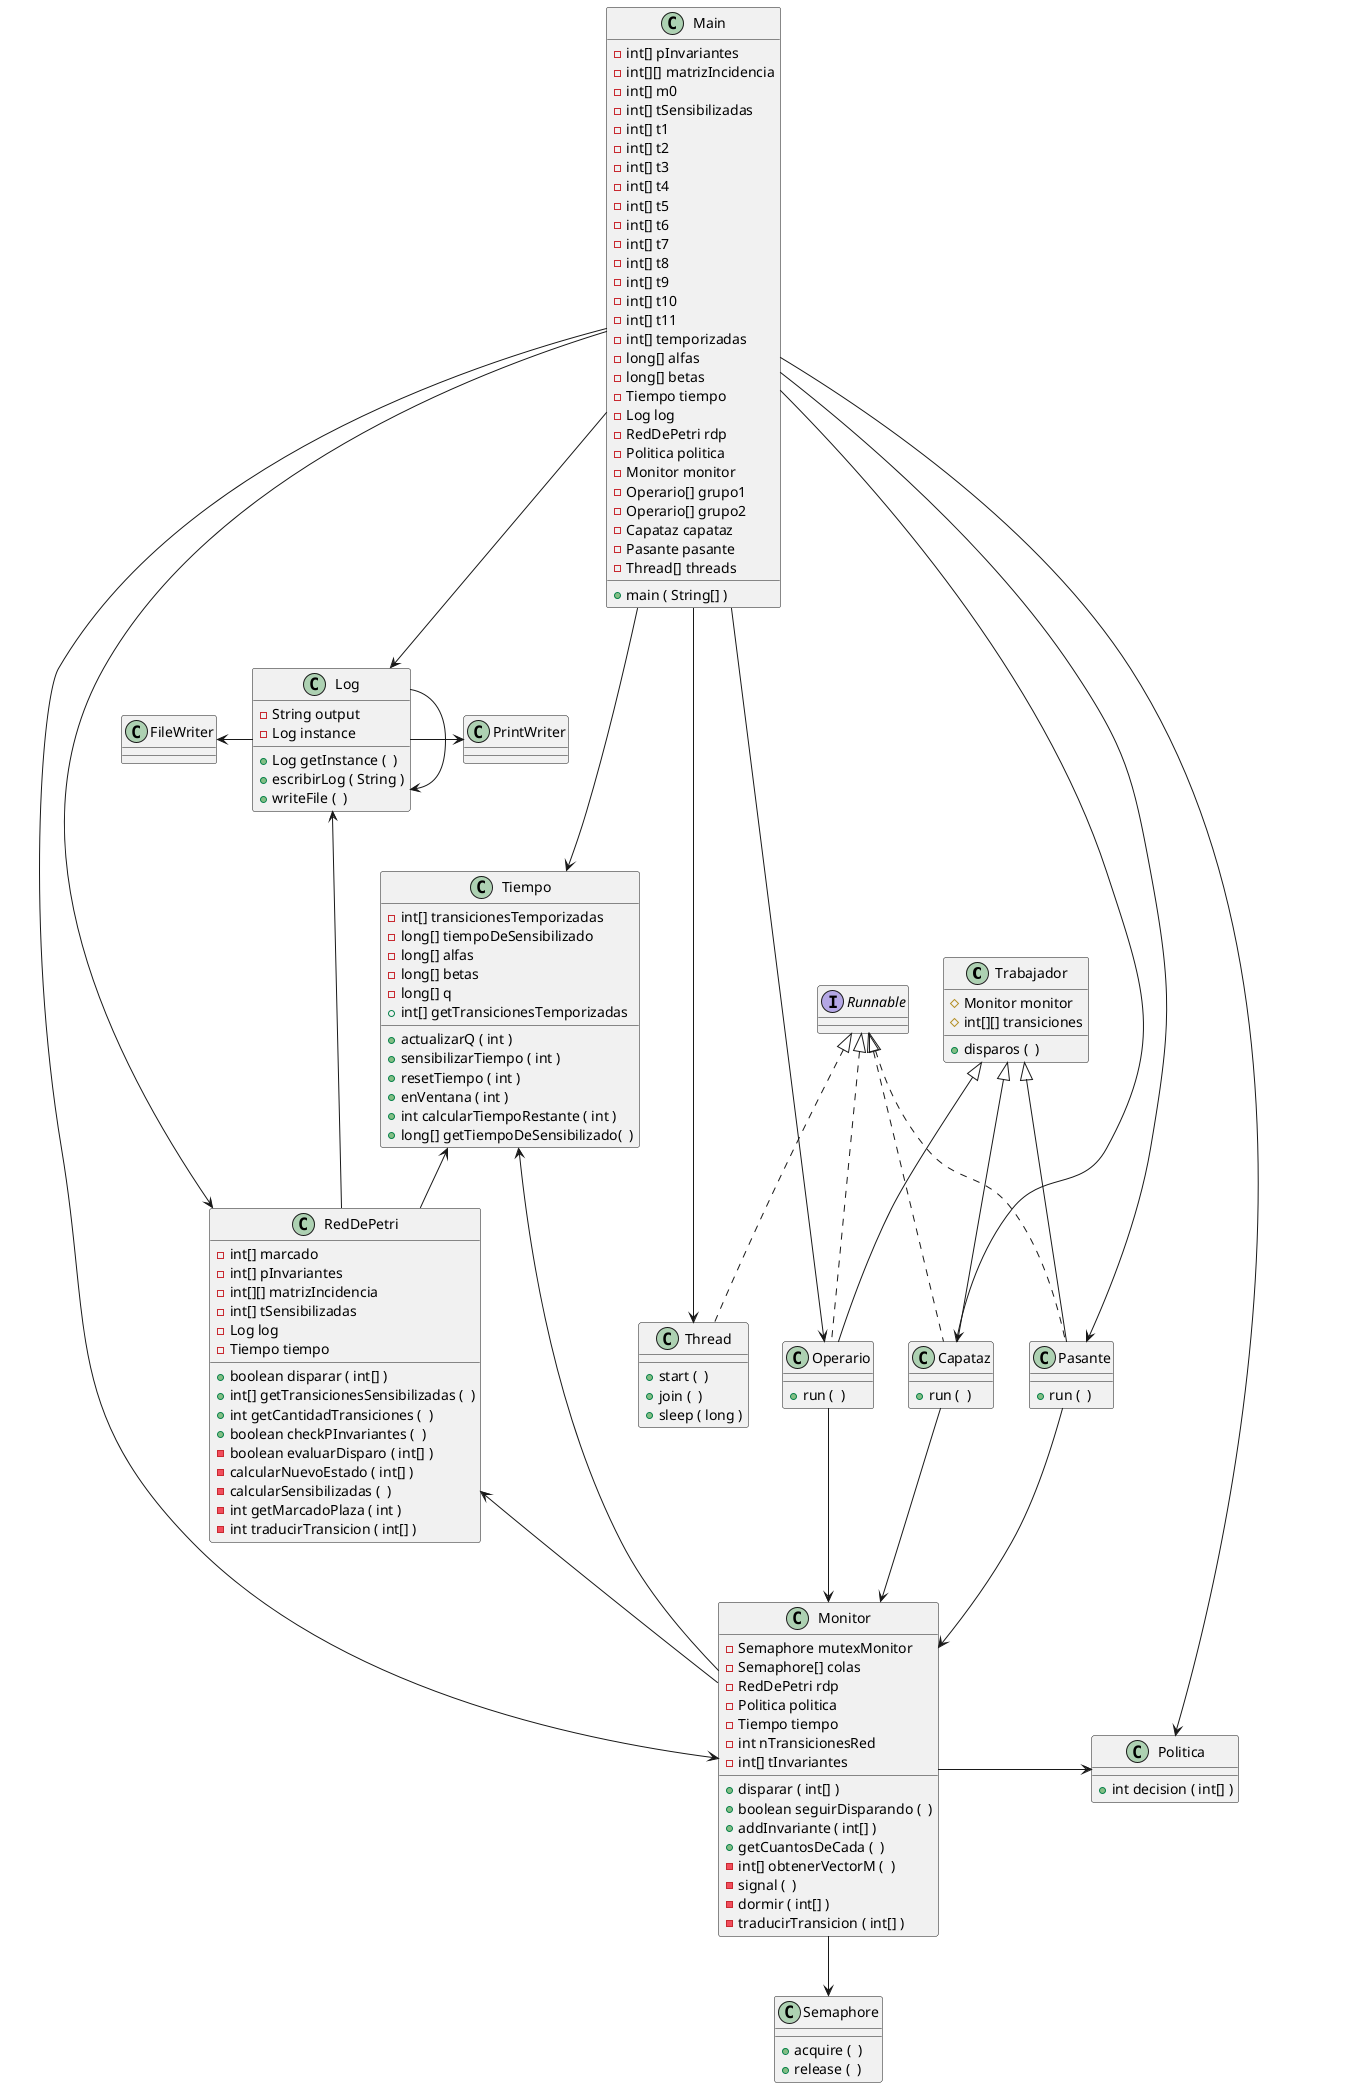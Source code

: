 @startuml clases

class Trabajador {
    # Monitor monitor
    # int[][] transiciones
    + disparos (  )    
}

class Capataz {
    + run (  )    
}

class Pasante {
    + run (  )    
}

class Operario {
    + run (  )    
}

class Politica {
    + int decision ( int[] )
}

class Tiempo {
    - int[] transicionesTemporizadas
    - long[] tiempoDeSensibilizado
    - long[] alfas
    - long[] betas
    - long[] q
    + actualizarQ ( int )
    + sensibilizarTiempo ( int )
    + resetTiempo ( int )
    + enVentana ( int )
    + int calcularTiempoRestante ( int )
    + int[] getTransicionesTemporizadas
    + long[] getTiempoDeSensibilizado(  )
}

class Log {
    - String output
    - Log instance
    + Log getInstance (  )
    + escribirLog ( String )
    + writeFile (  )
}

class RedDePetri {
    - int[] marcado
    - int[] pInvariantes
    - int[][] matrizIncidencia
    - int[] tSensibilizadas
    - Log log
    - Tiempo tiempo
    + boolean disparar ( int[] )
    + int[] getTransicionesSensibilizadas (  )
    + int getCantidadTransiciones (  )
    + boolean checkPInvariantes (  )
    - boolean evaluarDisparo ( int[] )
    - calcularNuevoEstado ( int[] )
    - calcularSensibilizadas (  )
    - int getMarcadoPlaza ( int )
    - int traducirTransicion ( int[] )

}

class Monitor {
    - Semaphore mutexMonitor
    - Semaphore[] colas
    - RedDePetri rdp
    - Politica politica
    - Tiempo tiempo
    - int nTransicionesRed
    - int[] tInvariantes
    + disparar ( int[] )
    + boolean seguirDisparando (  )
    + addInvariante ( int[] )
    + getCuantosDeCada (  )
    - int[] obtenerVectorM (  )
    - signal (  )
    - dormir ( int[] )
    - traducirTransicion ( int[] )
}

class Main {
    + main ( String[] )
    - int[] pInvariantes
    - int[][] matrizIncidencia
    - int[] m0
    - int[] tSensibilizadas
    - int[] t1
    - int[] t2
    - int[] t3
    - int[] t4
    - int[] t5
    - int[] t6
    - int[] t7
    - int[] t8
    - int[] t9
    - int[] t10
    - int[] t11
    - int[] temporizadas
    - long[] alfas
    - long[] betas
    - Tiempo tiempo
    - Log log
    - RedDePetri rdp
    - Politica politica
    - Monitor monitor
    - Operario[] grupo1
    - Operario[] grupo2
    - Capataz capataz
    - Pasante pasante
    - Thread[] threads
}

class Semaphore {
    + acquire (  )
    + release (  )
}

class Thread {
    + start (  )
    + join (  )
    + sleep ( long )
}

interface Runnable

class FileWriter

class PrintWriter

Monitor --> Semaphore
RedDePetri <- Monitor
Monitor -> Politica

Runnable <|-. Capataz
Runnable <|-. Operario
Runnable <|-. Pasante
Runnable <|-. Thread

Trabajador <|-- Capataz
Trabajador <|-- Operario
Trabajador <|-- Pasante

Capataz --> Monitor
Pasante --> Monitor
Operario --> Monitor

Main --> Tiempo
Main --> Log
Main ----> Capataz
Main ----> Operario
Main ----> Pasante
Main ----> Thread
Main ----> RedDePetri
Main ----> Politica
Main -----> Monitor

Tiempo <-- Monitor
Tiempo <-- RedDePetri

Log --> Log
FileWriter <- Log
Log -> PrintWriter
Log <-- RedDePetri

@enduml